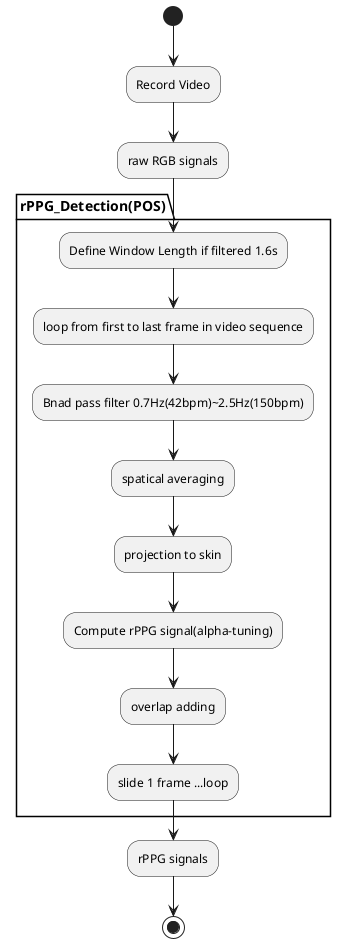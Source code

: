 @startuml

(*) --> "Record Video"
--> "raw RGB signals"
partition rPPG_Detection(POS) {
--> "Define Window Length if filtered 1.6s"
--> "loop from first to last frame in video sequence"
--> "Bnad pass filter 0.7Hz(42bpm)~2.5Hz(150bpm)"
--> "spatical averaging"
--> "projection to skin"
--> "Compute rPPG signal(alpha-tuning)"
--> "overlap adding"
--> "slide 1 frame ...loop"
}
--> "rPPG signals"
--> (*)
@enduml